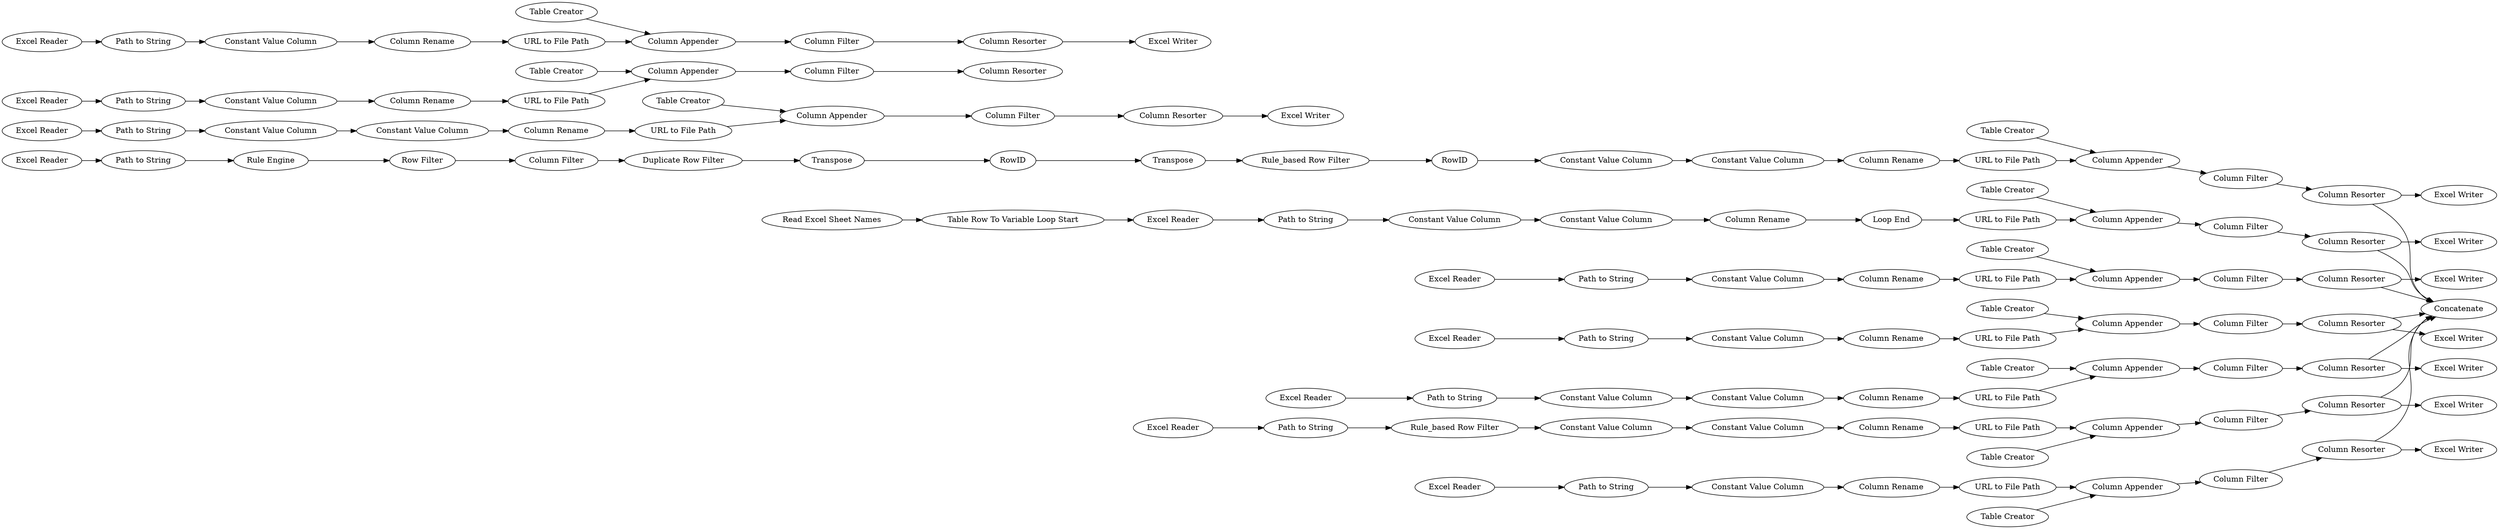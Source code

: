 digraph {
	"5467928741626583362_102" [label="Table Creator"]
	"5467928741626583362_38" [label="Column Resorter"]
	"5467928741626583362_71" [label="Excel Writer"]
	"5467928741626583362_95" [label="Column Rename"]
	"5467928741626583362_51" [label="Constant Value Column"]
	"5467928741626583362_34" [label="Table Creator"]
	"5467928741626583362_27" [label="Rule_based Row Filter"]
	"5467928741626583362_64" [label="Constant Value Column"]
	"5467928741626583362_144" [label="URL to File Path"]
	"5467928741626583362_145" [label="Column Appender"]
	"5467928741626583362_26" [label="Column Filter"]
	"5467928741626583362_32" [label="URL to File Path"]
	"5467928741626583362_147" [label="Column Resorter"]
	"5467928741626583362_29" [label=RowID]
	"5467928741626583362_96" [label="Column Appender"]
	"5467928741626583362_19" [label="Excel Reader"]
	"5467928741626583362_103" [label="Excel Reader"]
	"5467928741626583362_67" [label="Table Creator"]
	"5467928741626583362_81" [label="Column Resorter"]
	"5467928741626583362_140" [label="Path to String"]
	"5467928741626583362_148" [label="Excel Writer"]
	"5467928741626583362_79" [label="Column Appender"]
	"5467928741626583362_35" [label="Column Appender"]
	"5467928741626583362_114" [label="Table Creator"]
	"5467928741626583362_75" [label="Constant Value Column"]
	"5467928741626583362_48" [label="Path to String"]
	"5467928741626583362_72" [label="Rule_based Row Filter"]
	"5467928741626583362_116" [label="Column Resorter"]
	"5467928741626583362_92" [label="Column Resorter"]
	"5467928741626583362_20" [label="Row Filter"]
	"5467928741626583362_137" [label="Table Creator"]
	"5467928741626583362_73" [label="Excel Reader"]
	"5467928741626583362_57" [label="Column Filter"]
	"5467928741626583362_56" [label="Constant Value Column"]
	"5467928741626583362_85" [label="Path to String"]
	"5467928741626583362_120" [label="Constant Value Column"]
	"5467928741626583362_69" [label="Column Filter"]
	"5467928741626583362_104" [label="Path to String"]
	"5467928741626583362_146" [label="Column Filter"]
	"5467928741626583362_88" [label="Column Rename"]
	"5467928741626583362_97" [label="URL to File Path"]
	"5467928741626583362_39" [label="Excel Writer"]
	"5467928741626583362_119" [label="Path to String"]
	"5467928741626583362_98" [label="Column Resorter"]
	"5467928741626583362_77" [label="Column Rename"]
	"5467928741626583362_107" [label="Excel Reader"]
	"5467928741626583362_60" [label=Concatenate]
	"5467928741626583362_52" [label="URL to File Path"]
	"5467928741626583362_65" [label="Column Rename"]
	"5467928741626583362_61" [label="Excel Reader"]
	"5467928741626583362_123" [label="URL to File Path"]
	"5467928741626583362_15" [label="Constant Value Column"]
	"5467928741626583362_31" [label="Constant Value Column"]
	"5467928741626583362_138" [label="Excel Reader"]
	"5467928741626583362_50" [label="Column Rename"]
	"5467928741626583362_99" [label="Column Filter"]
	"5467928741626583362_105" [label="Read Excel Sheet Names"]
	"5467928741626583362_117" [label="Path to String"]
	"5467928741626583362_100" [label="Constant Value Column"]
	"5467928741626583362_109" [label="Table Row To Variable Loop Start"]
	"5467928741626583362_74" [label="Path to String"]
	"5467928741626583362_22" [label=Transpose]
	"5467928741626583362_111" [label="Column Rename"]
	"5467928741626583362_66" [label="URL to File Path"]
	"5467928741626583362_28" [label="Path to String"]
	"5467928741626583362_128" [label="Excel Reader"]
	"5467928741626583362_132" [label="Excel Writer"]
	"5467928741626583362_59" [label="Excel Writer"]
	"5467928741626583362_80" [label="Column Filter"]
	"5467928741626583362_30" [label="Column Rename"]
	"5467928741626583362_115" [label="Column Filter"]
	"5467928741626583362_63" [label="Constant Value Column"]
	"5467928741626583362_25" [label="Duplicate Row Filter"]
	"5467928741626583362_118" [label="Excel Reader"]
	"5467928741626583362_91" [label="Column Filter"]
	"5467928741626583362_136" [label="URL to File Path"]
	"5467928741626583362_68" [label="Column Appender"]
	"5467928741626583362_37" [label="Column Filter"]
	"5467928741626583362_70" [label="Column Resorter"]
	"5467928741626583362_122" [label="Table Creator"]
	"5467928741626583362_133" [label="Column Resorter"]
	"5467928741626583362_134" [label="Column Filter"]
	"5467928741626583362_139" [label="Table Creator"]
	"5467928741626583362_24" [label=RowID]
	"5467928741626583362_62" [label="Path to String"]
	"5467928741626583362_94" [label="Table Creator"]
	"5467928741626583362_135" [label="Column Appender"]
	"5467928741626583362_33" [label="Rule Engine"]
	"5467928741626583362_93" [label="Excel Writer"]
	"5467928741626583362_90" [label="Column Appender"]
	"5467928741626583362_101" [label="Excel Writer"]
	"5467928741626583362_141" [label="Constant Value Column"]
	"5467928741626583362_55" [label="Column Appender"]
	"5467928741626583362_142" [label="Constant Value Column"]
	"5467928741626583362_112" [label="URL to File Path"]
	"5467928741626583362_83" [label="Table Creator"]
	"5467928741626583362_86" [label="Constant Value Column"]
	"5467928741626583362_131" [label="Column Rename"]
	"5467928741626583362_108" [label="Loop End"]
	"5467928741626583362_121" [label="Column Rename"]
	"5467928741626583362_110" [label="Constant Value Column"]
	"5467928741626583362_127" [label="Excel Writer"]
	"5467928741626583362_58" [label="Column Resorter"]
	"5467928741626583362_54" [label="Table Creator"]
	"5467928741626583362_130" [label="Constant Value Column"]
	"5467928741626583362_143" [label="Column Rename"]
	"5467928741626583362_125" [label="Column Filter"]
	"5467928741626583362_126" [label="Column Resorter"]
	"5467928741626583362_124" [label="Column Appender"]
	"5467928741626583362_36" [label="Constant Value Column"]
	"5467928741626583362_89" [label="URL to File Path"]
	"5467928741626583362_84" [label="Excel Reader"]
	"5467928741626583362_113" [label="Column Appender"]
	"5467928741626583362_78" [label="URL to File Path"]
	"5467928741626583362_23" [label=Transpose]
	"5467928741626583362_40" [label="Excel Reader"]
	"5467928741626583362_129" [label="Path to String"]
	"5467928741626583362_82" [label="Excel Writer"]
	"5467928741626583362_124" -> "5467928741626583362_125"
	"5467928741626583362_100" -> "5467928741626583362_95"
	"5467928741626583362_29" -> "5467928741626583362_31"
	"5467928741626583362_83" -> "5467928741626583362_79"
	"5467928741626583362_15" -> "5467928741626583362_110"
	"5467928741626583362_34" -> "5467928741626583362_35"
	"5467928741626583362_113" -> "5467928741626583362_115"
	"5467928741626583362_37" -> "5467928741626583362_38"
	"5467928741626583362_58" -> "5467928741626583362_59"
	"5467928741626583362_86" -> "5467928741626583362_88"
	"5467928741626583362_99" -> "5467928741626583362_98"
	"5467928741626583362_141" -> "5467928741626583362_142"
	"5467928741626583362_125" -> "5467928741626583362_126"
	"5467928741626583362_143" -> "5467928741626583362_144"
	"5467928741626583362_130" -> "5467928741626583362_131"
	"5467928741626583362_115" -> "5467928741626583362_116"
	"5467928741626583362_102" -> "5467928741626583362_96"
	"5467928741626583362_92" -> "5467928741626583362_60"
	"5467928741626583362_38" -> "5467928741626583362_39"
	"5467928741626583362_20" -> "5467928741626583362_26"
	"5467928741626583362_126" -> "5467928741626583362_60"
	"5467928741626583362_50" -> "5467928741626583362_52"
	"5467928741626583362_48" -> "5467928741626583362_72"
	"5467928741626583362_98" -> "5467928741626583362_60"
	"5467928741626583362_88" -> "5467928741626583362_89"
	"5467928741626583362_84" -> "5467928741626583362_85"
	"5467928741626583362_19" -> "5467928741626583362_28"
	"5467928741626583362_28" -> "5467928741626583362_33"
	"5467928741626583362_114" -> "5467928741626583362_113"
	"5467928741626583362_40" -> "5467928741626583362_48"
	"5467928741626583362_26" -> "5467928741626583362_25"
	"5467928741626583362_25" -> "5467928741626583362_23"
	"5467928741626583362_78" -> "5467928741626583362_79"
	"5467928741626583362_144" -> "5467928741626583362_145"
	"5467928741626583362_23" -> "5467928741626583362_24"
	"5467928741626583362_109" -> "5467928741626583362_107"
	"5467928741626583362_137" -> "5467928741626583362_135"
	"5467928741626583362_146" -> "5467928741626583362_147"
	"5467928741626583362_123" -> "5467928741626583362_124"
	"5467928741626583362_51" -> "5467928741626583362_56"
	"5467928741626583362_138" -> "5467928741626583362_140"
	"5467928741626583362_54" -> "5467928741626583362_55"
	"5467928741626583362_110" -> "5467928741626583362_111"
	"5467928741626583362_139" -> "5467928741626583362_145"
	"5467928741626583362_116" -> "5467928741626583362_60"
	"5467928741626583362_142" -> "5467928741626583362_143"
	"5467928741626583362_24" -> "5467928741626583362_22"
	"5467928741626583362_66" -> "5467928741626583362_68"
	"5467928741626583362_97" -> "5467928741626583362_96"
	"5467928741626583362_105" -> "5467928741626583362_109"
	"5467928741626583362_147" -> "5467928741626583362_148"
	"5467928741626583362_116" -> "5467928741626583362_82"
	"5467928741626583362_72" -> "5467928741626583362_51"
	"5467928741626583362_61" -> "5467928741626583362_62"
	"5467928741626583362_107" -> "5467928741626583362_117"
	"5467928741626583362_120" -> "5467928741626583362_121"
	"5467928741626583362_32" -> "5467928741626583362_35"
	"5467928741626583362_131" -> "5467928741626583362_136"
	"5467928741626583362_27" -> "5467928741626583362_29"
	"5467928741626583362_65" -> "5467928741626583362_66"
	"5467928741626583362_111" -> "5467928741626583362_108"
	"5467928741626583362_69" -> "5467928741626583362_70"
	"5467928741626583362_122" -> "5467928741626583362_124"
	"5467928741626583362_95" -> "5467928741626583362_97"
	"5467928741626583362_98" -> "5467928741626583362_101"
	"5467928741626583362_30" -> "5467928741626583362_32"
	"5467928741626583362_136" -> "5467928741626583362_135"
	"5467928741626583362_112" -> "5467928741626583362_113"
	"5467928741626583362_70" -> "5467928741626583362_60"
	"5467928741626583362_52" -> "5467928741626583362_55"
	"5467928741626583362_36" -> "5467928741626583362_30"
	"5467928741626583362_90" -> "5467928741626583362_91"
	"5467928741626583362_126" -> "5467928741626583362_127"
	"5467928741626583362_58" -> "5467928741626583362_60"
	"5467928741626583362_128" -> "5467928741626583362_129"
	"5467928741626583362_135" -> "5467928741626583362_134"
	"5467928741626583362_74" -> "5467928741626583362_75"
	"5467928741626583362_56" -> "5467928741626583362_50"
	"5467928741626583362_38" -> "5467928741626583362_60"
	"5467928741626583362_140" -> "5467928741626583362_141"
	"5467928741626583362_108" -> "5467928741626583362_112"
	"5467928741626583362_79" -> "5467928741626583362_80"
	"5467928741626583362_94" -> "5467928741626583362_90"
	"5467928741626583362_129" -> "5467928741626583362_130"
	"5467928741626583362_133" -> "5467928741626583362_132"
	"5467928741626583362_57" -> "5467928741626583362_58"
	"5467928741626583362_80" -> "5467928741626583362_81"
	"5467928741626583362_85" -> "5467928741626583362_86"
	"5467928741626583362_70" -> "5467928741626583362_71"
	"5467928741626583362_117" -> "5467928741626583362_15"
	"5467928741626583362_134" -> "5467928741626583362_133"
	"5467928741626583362_64" -> "5467928741626583362_65"
	"5467928741626583362_91" -> "5467928741626583362_92"
	"5467928741626583362_73" -> "5467928741626583362_74"
	"5467928741626583362_104" -> "5467928741626583362_100"
	"5467928741626583362_62" -> "5467928741626583362_63"
	"5467928741626583362_77" -> "5467928741626583362_78"
	"5467928741626583362_119" -> "5467928741626583362_120"
	"5467928741626583362_96" -> "5467928741626583362_99"
	"5467928741626583362_67" -> "5467928741626583362_68"
	"5467928741626583362_35" -> "5467928741626583362_37"
	"5467928741626583362_75" -> "5467928741626583362_77"
	"5467928741626583362_145" -> "5467928741626583362_146"
	"5467928741626583362_103" -> "5467928741626583362_104"
	"5467928741626583362_118" -> "5467928741626583362_119"
	"5467928741626583362_22" -> "5467928741626583362_27"
	"5467928741626583362_68" -> "5467928741626583362_69"
	"5467928741626583362_31" -> "5467928741626583362_36"
	"5467928741626583362_55" -> "5467928741626583362_57"
	"5467928741626583362_63" -> "5467928741626583362_64"
	"5467928741626583362_33" -> "5467928741626583362_20"
	"5467928741626583362_89" -> "5467928741626583362_90"
	"5467928741626583362_92" -> "5467928741626583362_93"
	"5467928741626583362_121" -> "5467928741626583362_123"
	rankdir=LR
}
